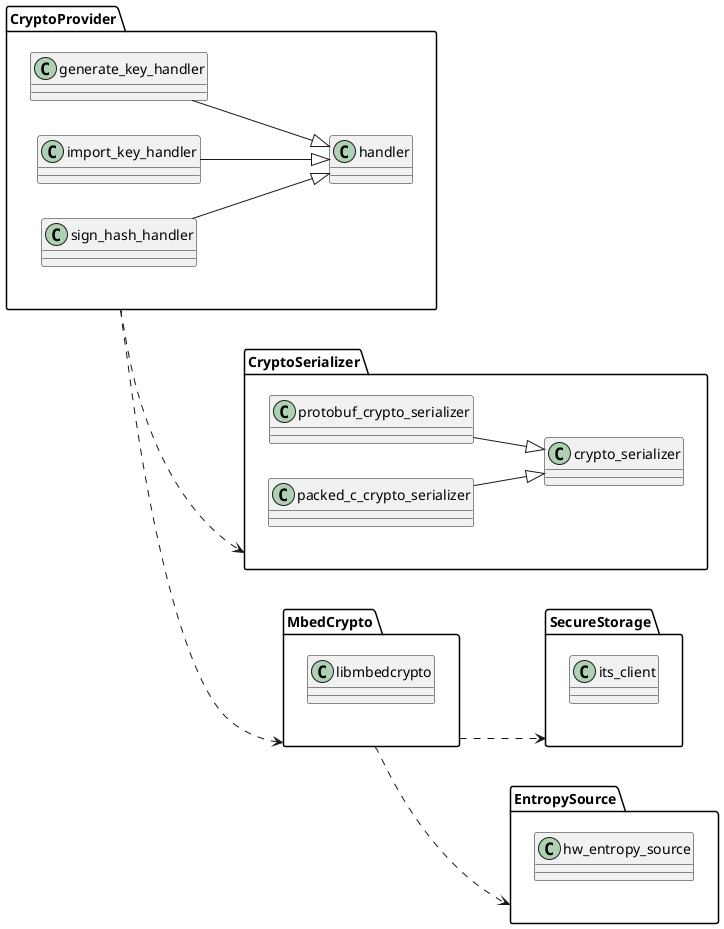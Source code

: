 '-------------------------------------------------------------------------------
' Copyright (c) 2020-2022, Arm Limited and Contributors. All rights reserved.
'
' SPDX-License-Identifier: BSD-3-Clause
'
'-------------------------------------------------------------------------------

@startuml
allow_mixing
left to right direction


package CryptoProvider
{
	class handler
	class generate_key_handler
	class import_key_handler
	class sign_hash_handler
	generate_key_handler --|> handler
	import_key_handler --|> handler
	sign_hash_handler --|> handler
}
package CryptoSerializer
{
	class crypto_serializer
	class protobuf_crypto_serializer
	class packed_c_crypto_serializer
	protobuf_crypto_serializer --|> crypto_serializer
	packed_c_crypto_serializer --|> crypto_serializer
}
package MbedCrypto
{
	class libmbedcrypto
}
package SecureStorage
{
	class its_client
}
package EntropySource
{
	class hw_entropy_source
}

CryptoProvider ..> CryptoSerializer
CryptoProvider ..> MbedCrypto
MbedCrypto ..> SecureStorage
MbedCrypto ..> EntropySource

@enduml
